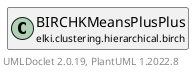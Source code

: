 @startuml
    remove .*\.(Instance|Par|Parameterizer|Factory)$
    set namespaceSeparator none
    hide empty fields
    hide empty methods

    class "<size:14>BIRCHKMeansPlusPlus.Par\n<size:10>elki.clustering.hierarchical.birch" as elki.clustering.hierarchical.birch.BIRCHKMeansPlusPlus.Par [[BIRCHKMeansPlusPlus.Par.html]] {
        #rnd: RandomFactory
        +configure(Parameterization): void
        +make(): BIRCHKMeansPlusPlus
    }

    interface "<size:14>Parameterizer\n<size:10>elki.utilities.optionhandling" as elki.utilities.optionhandling.Parameterizer [[../../../utilities/optionhandling/Parameterizer.html]] {
        {abstract} +make(): Object
    }
    class "<size:14>BIRCHKMeansPlusPlus\n<size:10>elki.clustering.hierarchical.birch" as elki.clustering.hierarchical.birch.BIRCHKMeansPlusPlus [[BIRCHKMeansPlusPlus.html]]

    elki.utilities.optionhandling.Parameterizer <|.. elki.clustering.hierarchical.birch.BIRCHKMeansPlusPlus.Par
    elki.clustering.hierarchical.birch.BIRCHKMeansPlusPlus +-- elki.clustering.hierarchical.birch.BIRCHKMeansPlusPlus.Par

    center footer UMLDoclet 2.0.19, PlantUML 1.2022.8
@enduml
